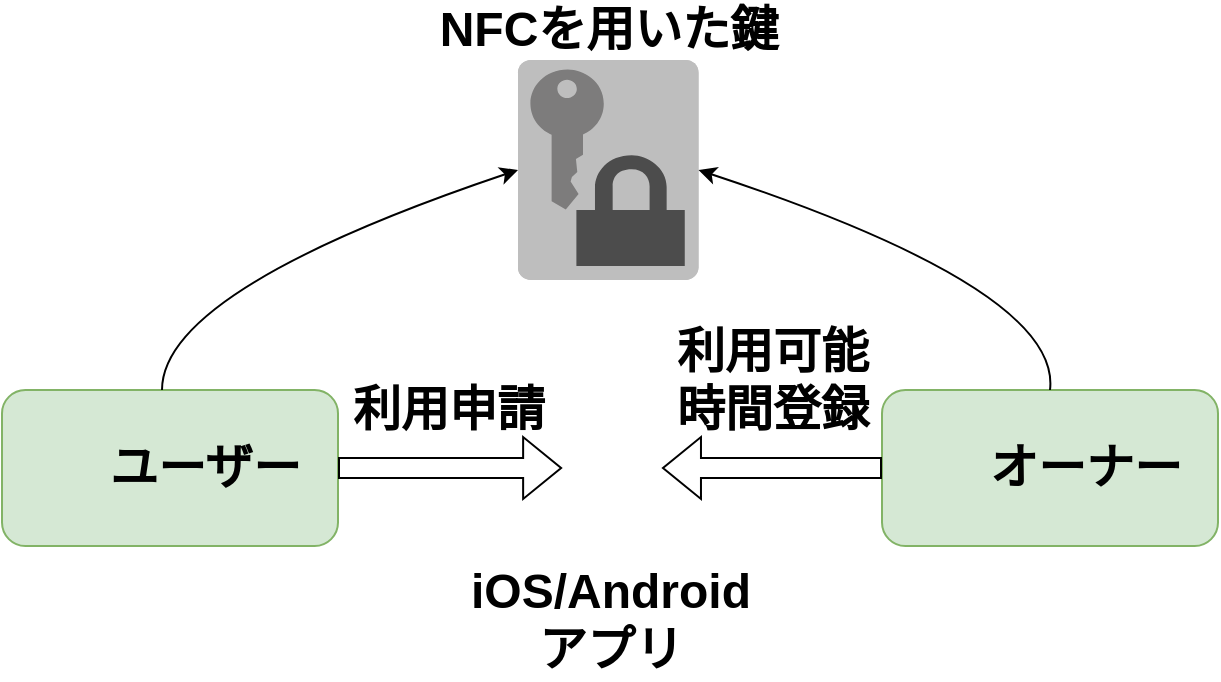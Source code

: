 <mxfile version="20.0.1" type="github">
  <diagram id="yDOsWjbIo239kXgjwHGW" name="Page-1">
    <mxGraphModel dx="782" dy="460" grid="1" gridSize="10" guides="1" tooltips="1" connect="1" arrows="1" fold="1" page="1" pageScale="1" pageWidth="827" pageHeight="1169" math="0" shadow="0">
      <root>
        <mxCell id="0" />
        <mxCell id="1" parent="0" />
        <UserObject label="&lt;font style=&quot;font-size: 24px;&quot;&gt;ユーザー&lt;/font&gt;" name="Edward Morrison" position="Brand Manager" location="Office 2" email="me@example.com" placeholders="1" link="https://www.draw.io" id="MHfgRp8hCxY6G898PhNS-2">
          <mxCell style="label;image=https://cdn3.iconfinder.com/data/icons/user-avatars-1/512/users-10-3-128.png;whiteSpace=wrap;html=1;rounded=1;fillColor=#d5e8d4;strokeColor=#82b366;" vertex="1" parent="1">
            <mxGeometry x="110" y="205" width="168" height="78" as="geometry" />
          </mxCell>
        </UserObject>
        <UserObject label="&lt;font style=&quot;font-size: 24px;&quot;&gt;オーナー&lt;/font&gt;" name="Evan Valet" position="HR Director" location="Office 4" email="me@example.com" placeholders="1" link="https://www.draw.io" id="MHfgRp8hCxY6G898PhNS-4">
          <mxCell style="label;image=https://cdn3.iconfinder.com/data/icons/user-avatars-1/512/users-9-2-128.png;whiteSpace=wrap;html=1;rounded=1;fillColor=#d5e8d4;strokeColor=#82b366;" vertex="1" parent="1">
            <mxGeometry x="550" y="205" width="168" height="78" as="geometry" />
          </mxCell>
        </UserObject>
        <mxCell id="MHfgRp8hCxY6G898PhNS-10" value="" style="shape=image;html=1;verticalAlign=top;verticalLabelPosition=bottom;labelBackgroundColor=#ffffff;imageAspect=0;aspect=fixed;image=https://cdn1.iconfinder.com/data/icons/general-9/500/phone-128.png" vertex="1" parent="1">
          <mxGeometry x="350" y="180" width="128" height="128" as="geometry" />
        </mxCell>
        <mxCell id="MHfgRp8hCxY6G898PhNS-14" value="" style="outlineConnect=0;dashed=0;verticalLabelPosition=bottom;verticalAlign=top;align=center;html=1;shape=mxgraph.aws3.data_encryption_key;fillColor=#7D7C7C;gradientColor=none;" vertex="1" parent="1">
          <mxGeometry x="368" y="40" width="90.25" height="110" as="geometry" />
        </mxCell>
        <mxCell id="MHfgRp8hCxY6G898PhNS-15" value="&lt;b&gt;iOS/Android&lt;br&gt;アプリ&lt;/b&gt;" style="text;html=1;align=center;verticalAlign=middle;resizable=0;points=[];autosize=1;strokeColor=none;fillColor=none;fontSize=24;" vertex="1" parent="1">
          <mxGeometry x="334" y="290" width="160" height="60" as="geometry" />
        </mxCell>
        <mxCell id="MHfgRp8hCxY6G898PhNS-20" value="" style="shape=flexArrow;endArrow=classic;html=1;rounded=0;fontSize=24;exitX=1;exitY=0.5;exitDx=0;exitDy=0;entryX=0.313;entryY=0.5;entryDx=0;entryDy=0;entryPerimeter=0;" edge="1" parent="1" source="MHfgRp8hCxY6G898PhNS-2" target="MHfgRp8hCxY6G898PhNS-10">
          <mxGeometry width="50" height="50" relative="1" as="geometry">
            <mxPoint x="360" y="150" as="sourcePoint" />
            <mxPoint x="330" y="244" as="targetPoint" />
          </mxGeometry>
        </mxCell>
        <mxCell id="MHfgRp8hCxY6G898PhNS-21" value="" style="shape=flexArrow;endArrow=classic;html=1;rounded=0;fontSize=24;exitX=0;exitY=0.5;exitDx=0;exitDy=0;entryX=0.703;entryY=0.5;entryDx=0;entryDy=0;entryPerimeter=0;" edge="1" parent="1" source="MHfgRp8hCxY6G898PhNS-4" target="MHfgRp8hCxY6G898PhNS-10">
          <mxGeometry width="50" height="50" relative="1" as="geometry">
            <mxPoint x="180" y="130" as="sourcePoint" />
            <mxPoint x="292.064" y="130" as="targetPoint" />
          </mxGeometry>
        </mxCell>
        <mxCell id="MHfgRp8hCxY6G898PhNS-28" value="" style="curved=1;endArrow=classic;html=1;rounded=0;fontSize=24;entryX=0;entryY=0.5;entryDx=0;entryDy=0;entryPerimeter=0;" edge="1" parent="1" target="MHfgRp8hCxY6G898PhNS-14">
          <mxGeometry width="50" height="50" relative="1" as="geometry">
            <mxPoint x="190" y="205" as="sourcePoint" />
            <mxPoint x="240" y="155" as="targetPoint" />
            <Array as="points">
              <mxPoint x="190" y="155" />
            </Array>
          </mxGeometry>
        </mxCell>
        <mxCell id="MHfgRp8hCxY6G898PhNS-34" value="" style="curved=1;endArrow=classic;html=1;rounded=0;fontSize=24;exitX=0.5;exitY=0;exitDx=0;exitDy=0;entryX=1;entryY=0.5;entryDx=0;entryDy=0;entryPerimeter=0;" edge="1" parent="1" source="MHfgRp8hCxY6G898PhNS-4" target="MHfgRp8hCxY6G898PhNS-14">
          <mxGeometry width="50" height="50" relative="1" as="geometry">
            <mxPoint x="640" y="205" as="sourcePoint" />
            <mxPoint x="690" y="155" as="targetPoint" />
            <Array as="points">
              <mxPoint x="640" y="155" />
            </Array>
          </mxGeometry>
        </mxCell>
        <mxCell id="MHfgRp8hCxY6G898PhNS-35" value="&lt;b&gt;利用申請&lt;/b&gt;" style="text;html=1;align=center;verticalAlign=middle;resizable=0;points=[];autosize=1;strokeColor=none;fillColor=none;fontSize=24;" vertex="1" parent="1">
          <mxGeometry x="278" y="200" width="110" height="30" as="geometry" />
        </mxCell>
        <mxCell id="MHfgRp8hCxY6G898PhNS-36" value="&lt;b style=&quot;&quot;&gt;&lt;font style=&quot;font-size: 24px;&quot;&gt;利用可能&lt;br&gt;時間登録&lt;br&gt;&lt;/font&gt;&lt;/b&gt;" style="text;html=1;align=center;verticalAlign=middle;resizable=0;points=[];autosize=1;strokeColor=none;fillColor=none;fontSize=24;" vertex="1" parent="1">
          <mxGeometry x="440" y="170" width="110" height="60" as="geometry" />
        </mxCell>
        <mxCell id="MHfgRp8hCxY6G898PhNS-37" value="&lt;b&gt;NFCを用いた鍵&lt;/b&gt;" style="text;html=1;align=center;verticalAlign=middle;resizable=0;points=[];autosize=1;strokeColor=none;fillColor=none;fontSize=24;" vertex="1" parent="1">
          <mxGeometry x="323.13" y="10" width="180" height="30" as="geometry" />
        </mxCell>
      </root>
    </mxGraphModel>
  </diagram>
</mxfile>
